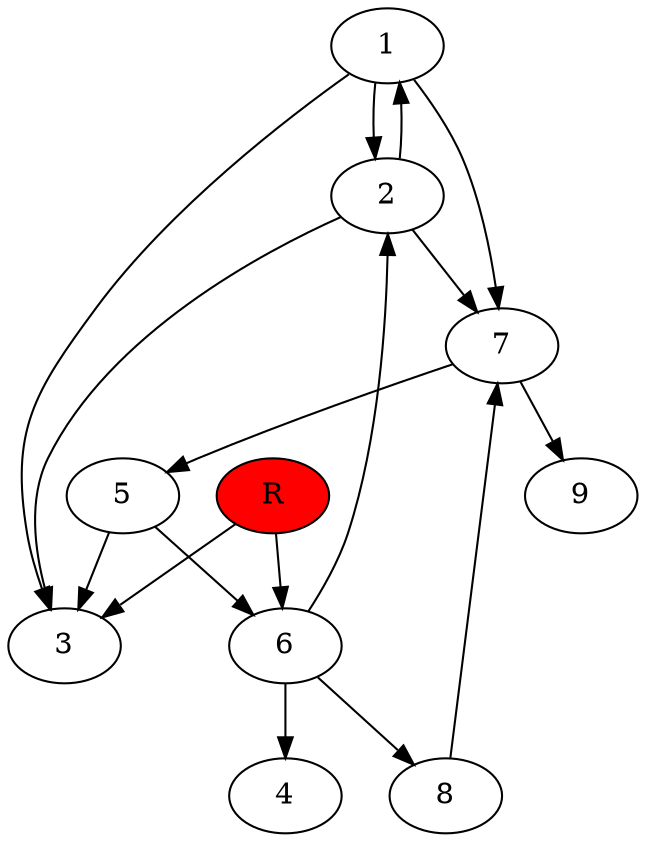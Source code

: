 digraph prb50780 {
	1
	2
	3
	4
	5
	6
	7
	8
	R [fillcolor="#ff0000" style=filled]
	1 -> 2
	1 -> 3
	1 -> 7
	2 -> 1
	2 -> 3
	2 -> 7
	5 -> 3
	5 -> 6
	6 -> 2
	6 -> 4
	6 -> 8
	7 -> 5
	7 -> 9
	8 -> 7
	R -> 3
	R -> 6
}
